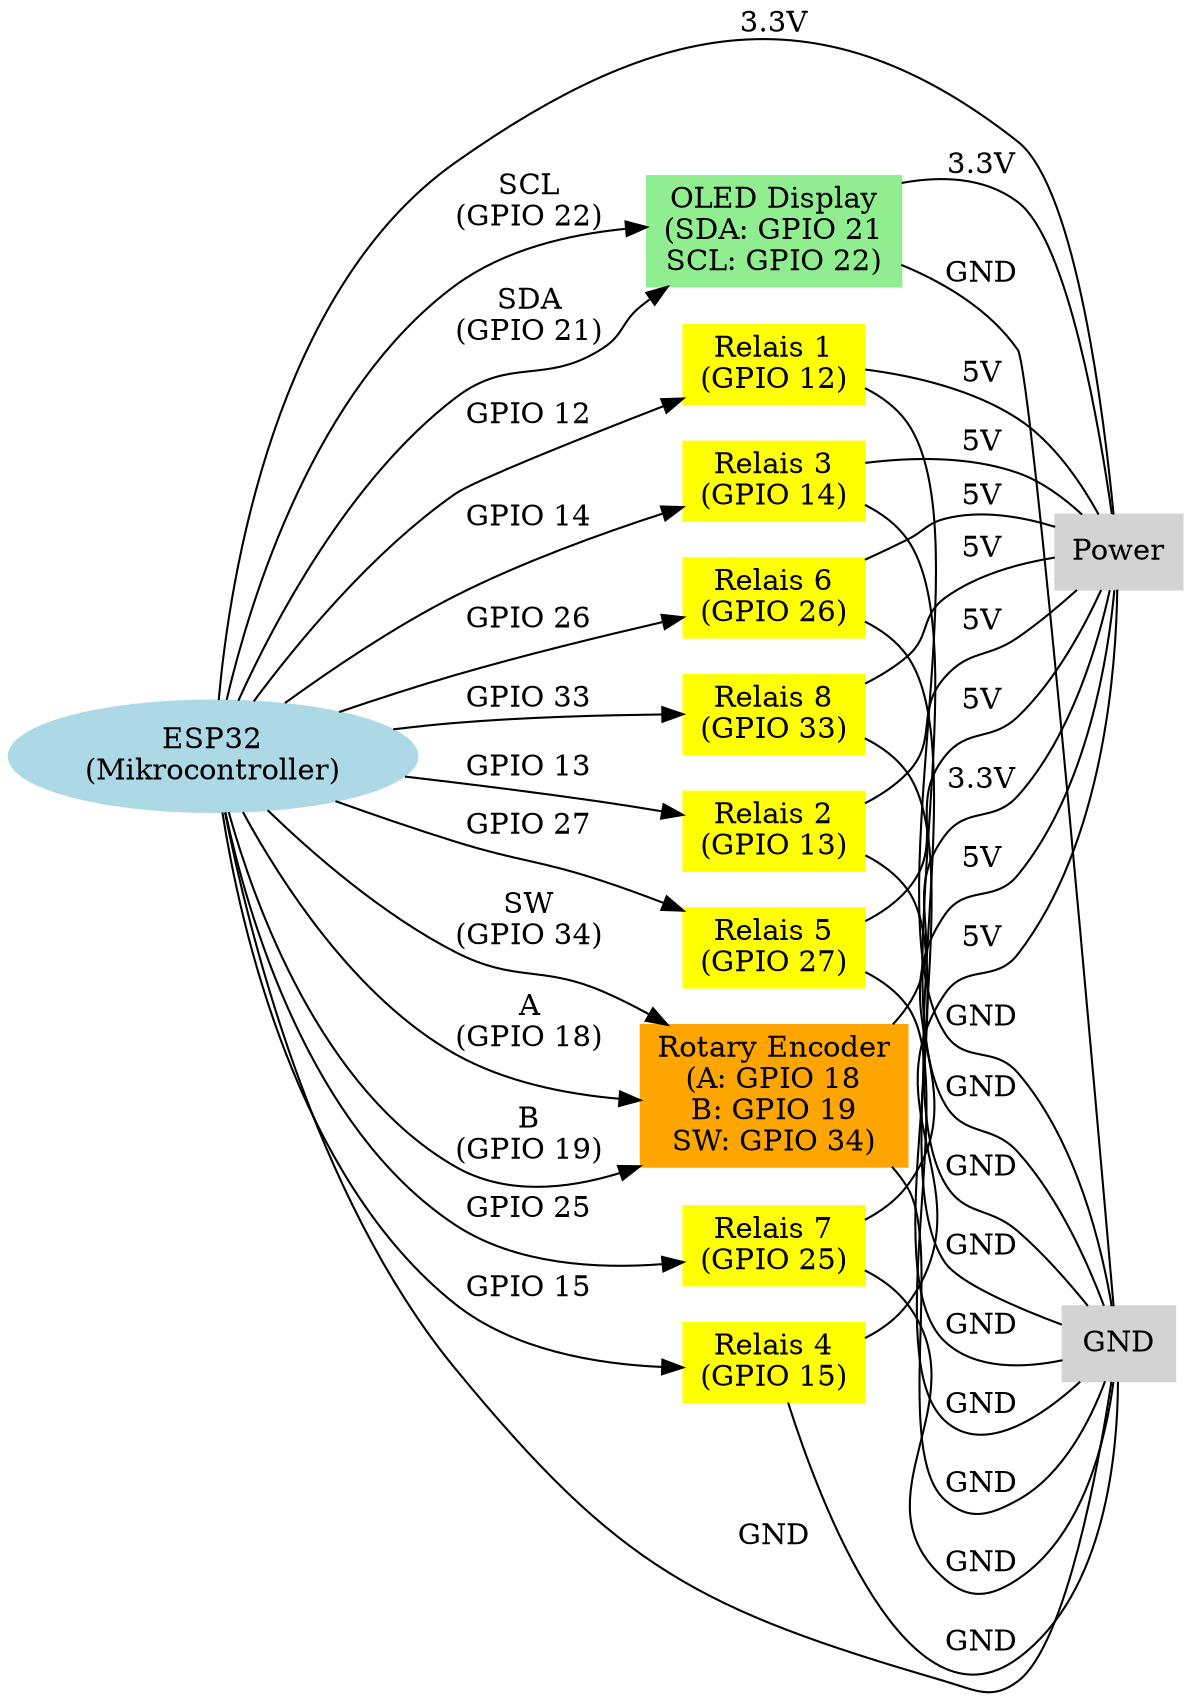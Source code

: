 digraph ESP32_Connections {
    rankdir=LR;
    node [shape=box, style=filled, color=lightgrey];

    ESP32 [label="ESP32\n(Mikrocontroller)", shape=ellipse, color=lightblue];

    OLED [label="OLED Display\n(SDA: GPIO 21\nSCL: GPIO 22)", color=lightgreen];
    Relay1 [label="Relais 1\n(GPIO 12)", color=yellow];
    Relay2 [label="Relais 2\n(GPIO 13)", color=yellow];
    Relay3 [label="Relais 3\n(GPIO 14)", color=yellow];
    Relay4 [label="Relais 4\n(GPIO 15)", color=yellow];
    Relay5 [label="Relais 5\n(GPIO 27)", color=yellow];
    Relay6 [label="Relais 6\n(GPIO 26)", color=yellow];
    Relay7 [label="Relais 7\n(GPIO 25)", color=yellow];
    Relay8 [label="Relais 8\n(GPIO 33)", color=yellow];
    Encoder [label="Rotary Encoder\n(A: GPIO 18\nB: GPIO 19\nSW: GPIO 34)", color=orange];

    ESP32 -> OLED [label="SDA\n(GPIO 21)"];
    ESP32 -> OLED [label="SCL\n(GPIO 22)"];

    ESP32 -> Relay1 [label="GPIO 12"];
    ESP32 -> Relay2 [label="GPIO 13"];
    ESP32 -> Relay3 [label="GPIO 14"];
    ESP32 -> Relay4 [label="GPIO 15"];
    ESP32 -> Relay5 [label="GPIO 27"];
    ESP32 -> Relay6 [label="GPIO 26"];
    ESP32 -> Relay7 [label="GPIO 25"];
    ESP32 -> Relay8 [label="GPIO 33"];

    ESP32 -> Encoder [label="A\n(GPIO 18)"];
    ESP32 -> Encoder [label="B\n(GPIO 19)"];
    ESP32 -> Encoder [label="SW\n(GPIO 34)"];

    ESP32 -> Power [label="3.3V", dir=none];
    OLED -> Power [label="3.3V", dir=none];
    Relay1 -> Power [label="5V", dir=none];
    Relay2 -> Power [label="5V", dir=none];
    Relay3 -> Power [label="5V", dir=none];
    Relay4 -> Power [label="5V", dir=none];
    Relay5 -> Power [label="5V", dir=none];
    Relay6 -> Power [label="5V", dir=none];
    Relay7 -> Power [label="5V", dir=none];
    Relay8 -> Power [label="5V", dir=none];
    Encoder -> Power [label="3.3V", dir=none];

    ESP32 -> GND [label="GND", dir=none];
    OLED -> GND [label="GND", dir=none];
    Relay1 -> GND [label="GND", dir=none];
    Relay2 -> GND [label="GND", dir=none];
    Relay3 -> GND [label="GND", dir=none];
    Relay4 -> GND [label="GND", dir=none];
    Relay5 -> GND [label="GND", dir=none];
    Relay6 -> GND [label="GND", dir=none];
    Relay7 -> GND [label="GND", dir=none];
    Relay8 -> GND [label="GND", dir=none];
    Encoder -> GND [label="GND", dir=none];
}
